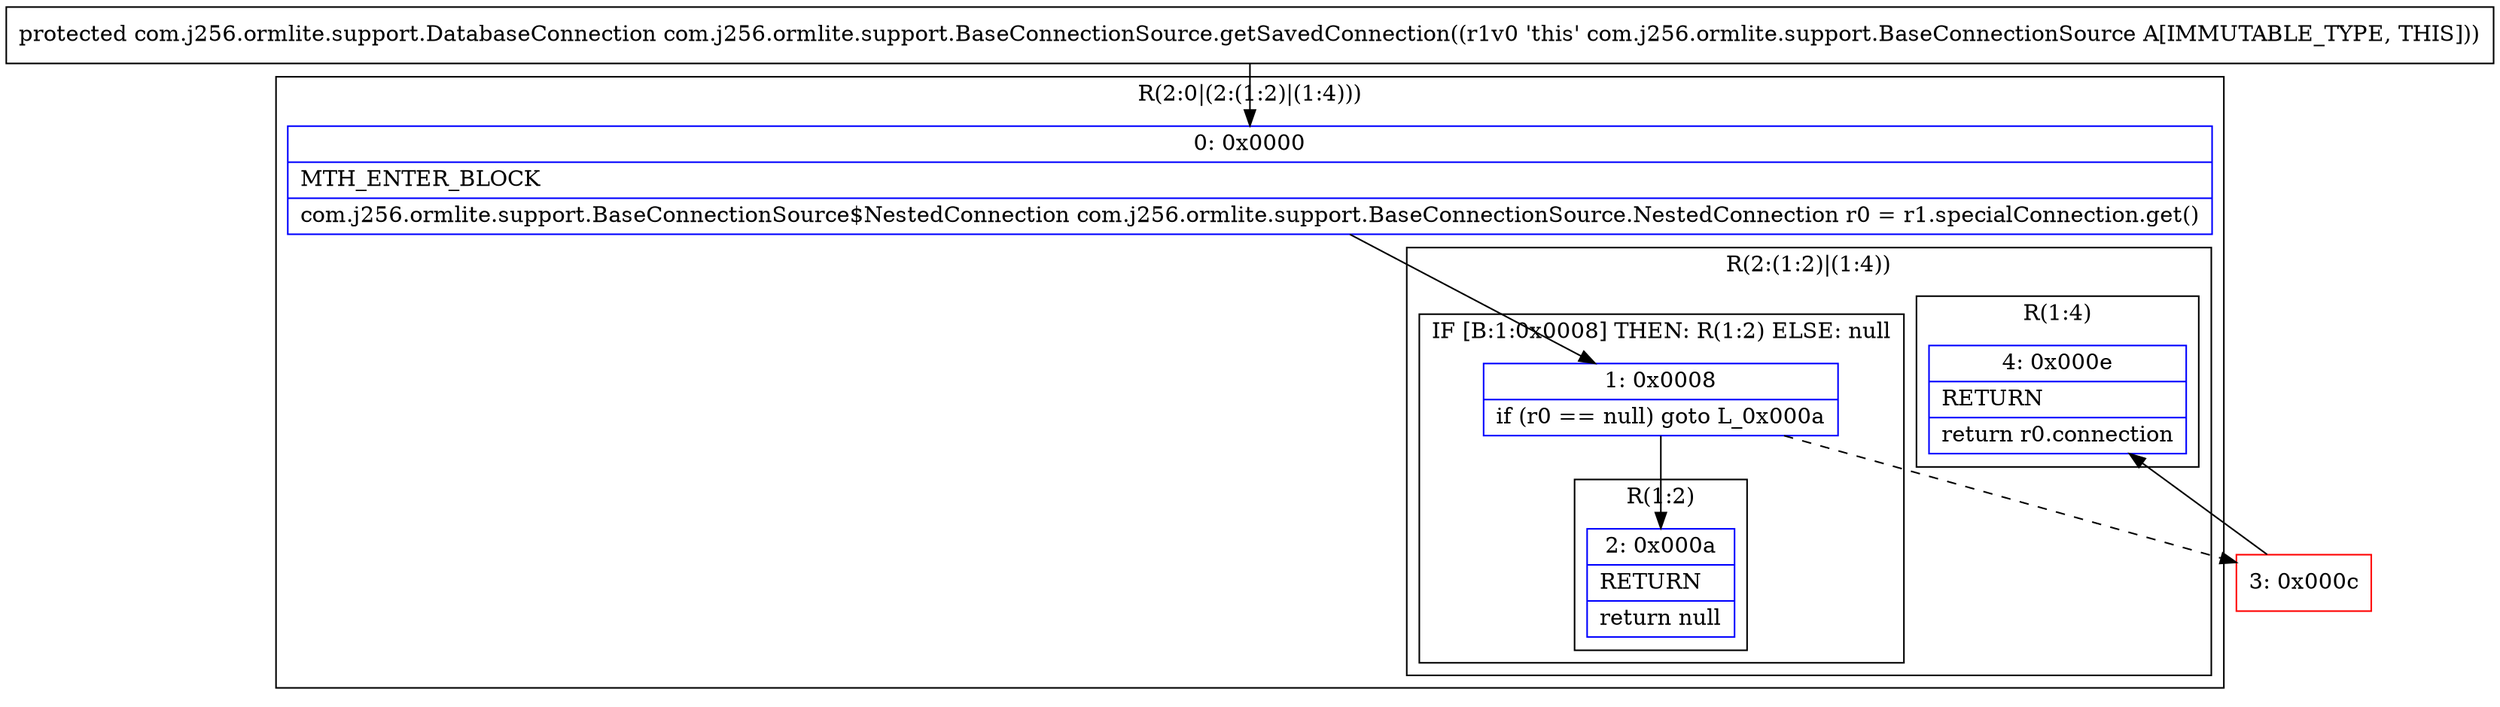 digraph "CFG forcom.j256.ormlite.support.BaseConnectionSource.getSavedConnection()Lcom\/j256\/ormlite\/support\/DatabaseConnection;" {
subgraph cluster_Region_158636417 {
label = "R(2:0|(2:(1:2)|(1:4)))";
node [shape=record,color=blue];
Node_0 [shape=record,label="{0\:\ 0x0000|MTH_ENTER_BLOCK\l|com.j256.ormlite.support.BaseConnectionSource$NestedConnection com.j256.ormlite.support.BaseConnectionSource.NestedConnection r0 = r1.specialConnection.get()\l}"];
subgraph cluster_Region_396425551 {
label = "R(2:(1:2)|(1:4))";
node [shape=record,color=blue];
subgraph cluster_IfRegion_934510281 {
label = "IF [B:1:0x0008] THEN: R(1:2) ELSE: null";
node [shape=record,color=blue];
Node_1 [shape=record,label="{1\:\ 0x0008|if (r0 == null) goto L_0x000a\l}"];
subgraph cluster_Region_714663130 {
label = "R(1:2)";
node [shape=record,color=blue];
Node_2 [shape=record,label="{2\:\ 0x000a|RETURN\l|return null\l}"];
}
}
subgraph cluster_Region_804796259 {
label = "R(1:4)";
node [shape=record,color=blue];
Node_4 [shape=record,label="{4\:\ 0x000e|RETURN\l|return r0.connection\l}"];
}
}
}
Node_3 [shape=record,color=red,label="{3\:\ 0x000c}"];
MethodNode[shape=record,label="{protected com.j256.ormlite.support.DatabaseConnection com.j256.ormlite.support.BaseConnectionSource.getSavedConnection((r1v0 'this' com.j256.ormlite.support.BaseConnectionSource A[IMMUTABLE_TYPE, THIS])) }"];
MethodNode -> Node_0;
Node_0 -> Node_1;
Node_1 -> Node_2;
Node_1 -> Node_3[style=dashed];
Node_3 -> Node_4;
}

